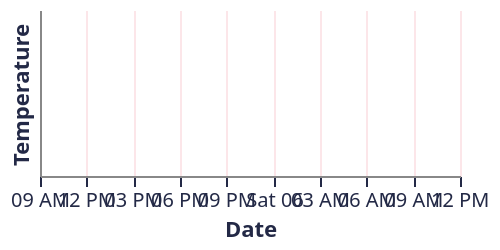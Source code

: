 {
  "$schema": "https://vega.github.io/schema/vega/v5.json",
  "width": 250,
  "height": 125,
  "padding": 5,
  "autosize": {
    "type": "fit",
    "contains": "padding"
  },
  "data": [
    {
      "name": "source"
    }
  ],

  "scales": [
    {
      "name": "x",
      "type": "utc",
      "nice": true,
      "domain": [{"signal": "timeOffset('date', now(), -1)"}, {"signal": "now()"}],
      "range": "width"
    },
    {
      "name": "y",
      "type": "linear",
      "nice": true,
      "zero": false,
      "clamp": true,
      "domain": {"data": "source", "field": "temperature"},
      "range": "height"
    }
  ],

  "axes": [
    {
      "scale": "x",
      "grid": true,
      "orient": "bottom",
      "title": "Date",
      "gridColor": "#fce6e9",
      "tickColor": "#232946",
      "labelColor": "#232946",
      "titleColor": "#232946"
    },
    {
      "scale": "y",
      "grid": true,
      "orient": "left",
      "title": "Temperature",
      "gridColor": "#fce6e9",
      "tickColor": "#232946",
      "labelColor": "#232946",
      "titleColor": "#232946"
    }
  ],

  "marks": [
    {
      "type": "line",
      "from": {"data": "source"},
      "encode": {
        "update": {
          "x": {"scale": "x", "field": "time"},
          "y": {"scale": "y", "field": "temperature"},
          "stroke": {"value": "#232946"}
        }
      }
    },
    {
      "type": "symbol",
      "from": {"data": "source"},
      "encode": {
        "update": {
          "x": {"scale": "x", "field": "time"},
          "y": {"scale": "y", "field": "temperature"},
          "size": {"value": 20},
          "fill": {"value": "#232946"}
        }
      }
    }
  ]
}
